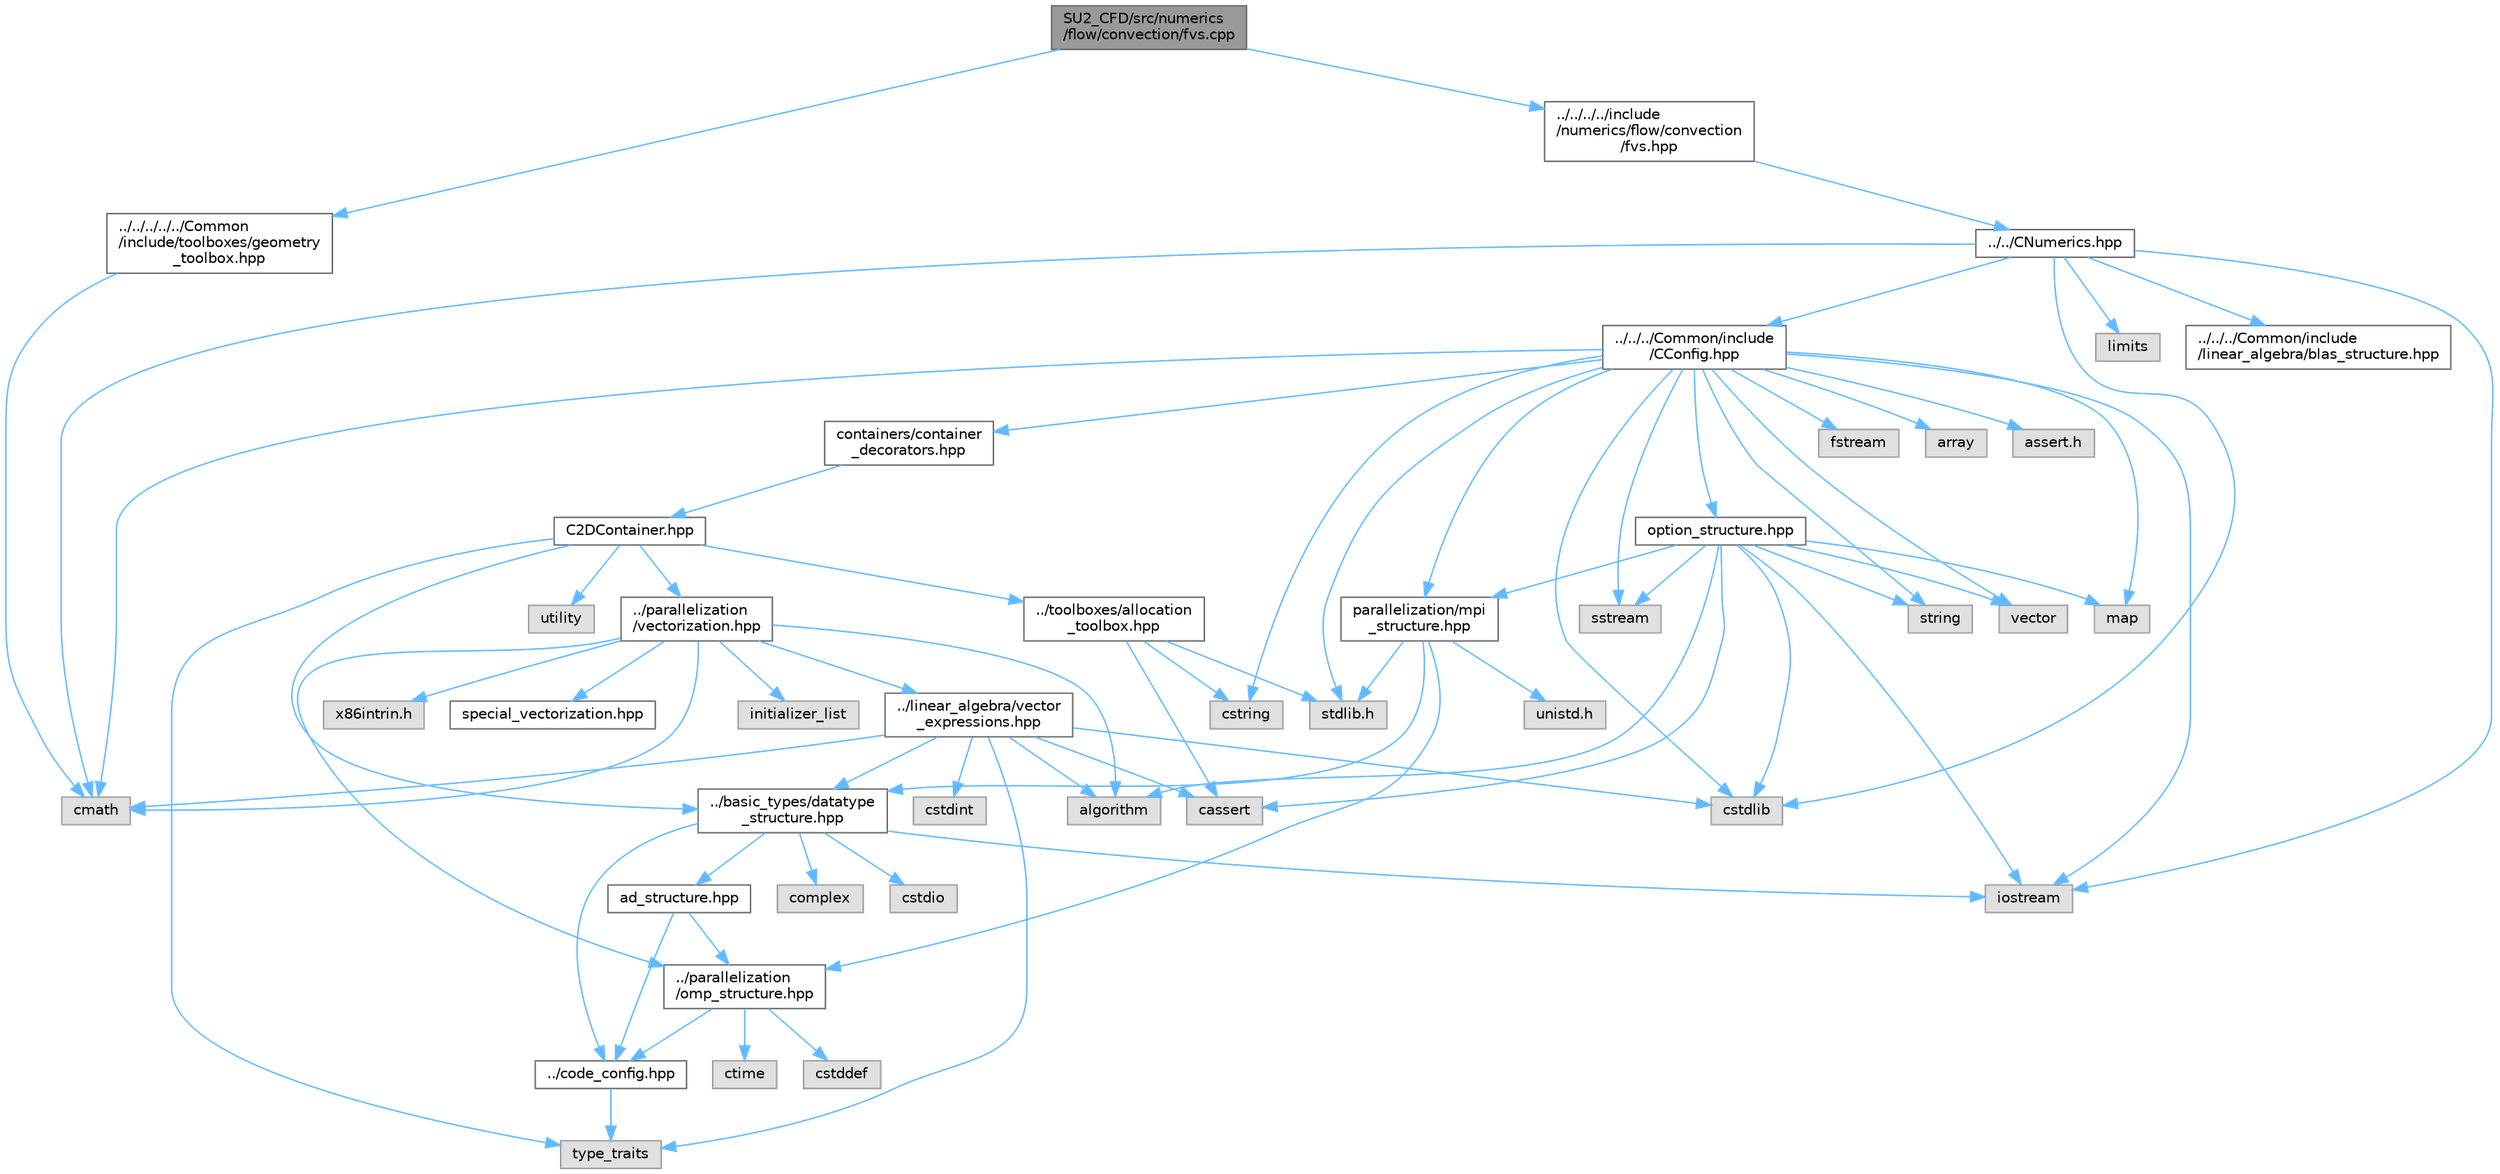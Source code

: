 digraph "SU2_CFD/src/numerics/flow/convection/fvs.cpp"
{
 // LATEX_PDF_SIZE
  bgcolor="transparent";
  edge [fontname=Helvetica,fontsize=10,labelfontname=Helvetica,labelfontsize=10];
  node [fontname=Helvetica,fontsize=10,shape=box,height=0.2,width=0.4];
  Node1 [id="Node000001",label="SU2_CFD/src/numerics\l/flow/convection/fvs.cpp",height=0.2,width=0.4,color="gray40", fillcolor="grey60", style="filled", fontcolor="black",tooltip="Implementations of Flux-Vector-Splitting schemes."];
  Node1 -> Node2 [id="edge1_Node000001_Node000002",color="steelblue1",style="solid",tooltip=" "];
  Node2 [id="Node000002",label="../../../../include\l/numerics/flow/convection\l/fvs.hpp",height=0.2,width=0.4,color="grey40", fillcolor="white", style="filled",URL="$fvs_8hpp.html",tooltip="Declarations of classes for Flux-Vector-Spliting schemes, the implementations are in fvs...."];
  Node2 -> Node3 [id="edge2_Node000002_Node000003",color="steelblue1",style="solid",tooltip=" "];
  Node3 [id="Node000003",label="../../CNumerics.hpp",height=0.2,width=0.4,color="grey40", fillcolor="white", style="filled",URL="$CNumerics_8hpp.html",tooltip="Declaration of the base numerics class, the implementation is in the CNumerics.cpp file."];
  Node3 -> Node4 [id="edge3_Node000003_Node000004",color="steelblue1",style="solid",tooltip=" "];
  Node4 [id="Node000004",label="cmath",height=0.2,width=0.4,color="grey60", fillcolor="#E0E0E0", style="filled",tooltip=" "];
  Node3 -> Node5 [id="edge4_Node000003_Node000005",color="steelblue1",style="solid",tooltip=" "];
  Node5 [id="Node000005",label="iostream",height=0.2,width=0.4,color="grey60", fillcolor="#E0E0E0", style="filled",tooltip=" "];
  Node3 -> Node6 [id="edge5_Node000003_Node000006",color="steelblue1",style="solid",tooltip=" "];
  Node6 [id="Node000006",label="limits",height=0.2,width=0.4,color="grey60", fillcolor="#E0E0E0", style="filled",tooltip=" "];
  Node3 -> Node7 [id="edge6_Node000003_Node000007",color="steelblue1",style="solid",tooltip=" "];
  Node7 [id="Node000007",label="cstdlib",height=0.2,width=0.4,color="grey60", fillcolor="#E0E0E0", style="filled",tooltip=" "];
  Node3 -> Node8 [id="edge7_Node000003_Node000008",color="steelblue1",style="solid",tooltip=" "];
  Node8 [id="Node000008",label="../../../Common/include\l/CConfig.hpp",height=0.2,width=0.4,color="grey40", fillcolor="white", style="filled",URL="$CConfig_8hpp.html",tooltip="All the information about the definition of the physical problem. The subroutines and functions are i..."];
  Node8 -> Node9 [id="edge8_Node000008_Node000009",color="steelblue1",style="solid",tooltip=" "];
  Node9 [id="Node000009",label="parallelization/mpi\l_structure.hpp",height=0.2,width=0.4,color="grey40", fillcolor="white", style="filled",URL="$mpi__structure_8hpp.html",tooltip="Headers of the mpi interface for generalized datatypes. The subroutines and functions are in the mpi_..."];
  Node9 -> Node10 [id="edge9_Node000009_Node000010",color="steelblue1",style="solid",tooltip=" "];
  Node10 [id="Node000010",label="stdlib.h",height=0.2,width=0.4,color="grey60", fillcolor="#E0E0E0", style="filled",tooltip=" "];
  Node9 -> Node11 [id="edge10_Node000009_Node000011",color="steelblue1",style="solid",tooltip=" "];
  Node11 [id="Node000011",label="../basic_types/datatype\l_structure.hpp",height=0.2,width=0.4,color="grey40", fillcolor="white", style="filled",URL="$datatype__structure_8hpp.html",tooltip="Headers for generalized datatypes, defines an interface for AD types."];
  Node11 -> Node5 [id="edge11_Node000011_Node000005",color="steelblue1",style="solid",tooltip=" "];
  Node11 -> Node12 [id="edge12_Node000011_Node000012",color="steelblue1",style="solid",tooltip=" "];
  Node12 [id="Node000012",label="complex",height=0.2,width=0.4,color="grey60", fillcolor="#E0E0E0", style="filled",tooltip=" "];
  Node11 -> Node13 [id="edge13_Node000011_Node000013",color="steelblue1",style="solid",tooltip=" "];
  Node13 [id="Node000013",label="cstdio",height=0.2,width=0.4,color="grey60", fillcolor="#E0E0E0", style="filled",tooltip=" "];
  Node11 -> Node14 [id="edge14_Node000011_Node000014",color="steelblue1",style="solid",tooltip=" "];
  Node14 [id="Node000014",label="../code_config.hpp",height=0.2,width=0.4,color="grey40", fillcolor="white", style="filled",URL="$code__config_8hpp.html",tooltip="Header file for collecting common macros, definitions and type configurations."];
  Node14 -> Node15 [id="edge15_Node000014_Node000015",color="steelblue1",style="solid",tooltip=" "];
  Node15 [id="Node000015",label="type_traits",height=0.2,width=0.4,color="grey60", fillcolor="#E0E0E0", style="filled",tooltip=" "];
  Node11 -> Node16 [id="edge16_Node000011_Node000016",color="steelblue1",style="solid",tooltip=" "];
  Node16 [id="Node000016",label="ad_structure.hpp",height=0.2,width=0.4,color="grey40", fillcolor="white", style="filled",URL="$ad__structure_8hpp.html",tooltip="Main routines for the algorithmic differentiation (AD) structure."];
  Node16 -> Node14 [id="edge17_Node000016_Node000014",color="steelblue1",style="solid",tooltip=" "];
  Node16 -> Node17 [id="edge18_Node000016_Node000017",color="steelblue1",style="solid",tooltip=" "];
  Node17 [id="Node000017",label="../parallelization\l/omp_structure.hpp",height=0.2,width=0.4,color="grey40", fillcolor="white", style="filled",URL="$omp__structure_8hpp.html",tooltip="OpenMP interface header, provides compatibility functions if the code is built without OpenMP support..."];
  Node17 -> Node18 [id="edge19_Node000017_Node000018",color="steelblue1",style="solid",tooltip=" "];
  Node18 [id="Node000018",label="cstddef",height=0.2,width=0.4,color="grey60", fillcolor="#E0E0E0", style="filled",tooltip=" "];
  Node17 -> Node14 [id="edge20_Node000017_Node000014",color="steelblue1",style="solid",tooltip=" "];
  Node17 -> Node19 [id="edge21_Node000017_Node000019",color="steelblue1",style="solid",tooltip=" "];
  Node19 [id="Node000019",label="ctime",height=0.2,width=0.4,color="grey60", fillcolor="#E0E0E0", style="filled",tooltip=" "];
  Node9 -> Node20 [id="edge22_Node000009_Node000020",color="steelblue1",style="solid",tooltip=" "];
  Node20 [id="Node000020",label="unistd.h",height=0.2,width=0.4,color="grey60", fillcolor="#E0E0E0", style="filled",tooltip=" "];
  Node9 -> Node17 [id="edge23_Node000009_Node000017",color="steelblue1",style="solid",tooltip=" "];
  Node8 -> Node5 [id="edge24_Node000008_Node000005",color="steelblue1",style="solid",tooltip=" "];
  Node8 -> Node7 [id="edge25_Node000008_Node000007",color="steelblue1",style="solid",tooltip=" "];
  Node8 -> Node21 [id="edge26_Node000008_Node000021",color="steelblue1",style="solid",tooltip=" "];
  Node21 [id="Node000021",label="fstream",height=0.2,width=0.4,color="grey60", fillcolor="#E0E0E0", style="filled",tooltip=" "];
  Node8 -> Node22 [id="edge27_Node000008_Node000022",color="steelblue1",style="solid",tooltip=" "];
  Node22 [id="Node000022",label="sstream",height=0.2,width=0.4,color="grey60", fillcolor="#E0E0E0", style="filled",tooltip=" "];
  Node8 -> Node23 [id="edge28_Node000008_Node000023",color="steelblue1",style="solid",tooltip=" "];
  Node23 [id="Node000023",label="string",height=0.2,width=0.4,color="grey60", fillcolor="#E0E0E0", style="filled",tooltip=" "];
  Node8 -> Node24 [id="edge29_Node000008_Node000024",color="steelblue1",style="solid",tooltip=" "];
  Node24 [id="Node000024",label="cstring",height=0.2,width=0.4,color="grey60", fillcolor="#E0E0E0", style="filled",tooltip=" "];
  Node8 -> Node25 [id="edge30_Node000008_Node000025",color="steelblue1",style="solid",tooltip=" "];
  Node25 [id="Node000025",label="vector",height=0.2,width=0.4,color="grey60", fillcolor="#E0E0E0", style="filled",tooltip=" "];
  Node8 -> Node26 [id="edge31_Node000008_Node000026",color="steelblue1",style="solid",tooltip=" "];
  Node26 [id="Node000026",label="array",height=0.2,width=0.4,color="grey60", fillcolor="#E0E0E0", style="filled",tooltip=" "];
  Node8 -> Node10 [id="edge32_Node000008_Node000010",color="steelblue1",style="solid",tooltip=" "];
  Node8 -> Node4 [id="edge33_Node000008_Node000004",color="steelblue1",style="solid",tooltip=" "];
  Node8 -> Node27 [id="edge34_Node000008_Node000027",color="steelblue1",style="solid",tooltip=" "];
  Node27 [id="Node000027",label="map",height=0.2,width=0.4,color="grey60", fillcolor="#E0E0E0", style="filled",tooltip=" "];
  Node8 -> Node28 [id="edge35_Node000008_Node000028",color="steelblue1",style="solid",tooltip=" "];
  Node28 [id="Node000028",label="assert.h",height=0.2,width=0.4,color="grey60", fillcolor="#E0E0E0", style="filled",tooltip=" "];
  Node8 -> Node29 [id="edge36_Node000008_Node000029",color="steelblue1",style="solid",tooltip=" "];
  Node29 [id="Node000029",label="option_structure.hpp",height=0.2,width=0.4,color="grey40", fillcolor="white", style="filled",URL="$option__structure_8hpp.html",tooltip="Defines classes for referencing options for easy input in CConfig."];
  Node29 -> Node9 [id="edge37_Node000029_Node000009",color="steelblue1",style="solid",tooltip=" "];
  Node29 -> Node5 [id="edge38_Node000029_Node000005",color="steelblue1",style="solid",tooltip=" "];
  Node29 -> Node22 [id="edge39_Node000029_Node000022",color="steelblue1",style="solid",tooltip=" "];
  Node29 -> Node23 [id="edge40_Node000029_Node000023",color="steelblue1",style="solid",tooltip=" "];
  Node29 -> Node25 [id="edge41_Node000029_Node000025",color="steelblue1",style="solid",tooltip=" "];
  Node29 -> Node27 [id="edge42_Node000029_Node000027",color="steelblue1",style="solid",tooltip=" "];
  Node29 -> Node7 [id="edge43_Node000029_Node000007",color="steelblue1",style="solid",tooltip=" "];
  Node29 -> Node30 [id="edge44_Node000029_Node000030",color="steelblue1",style="solid",tooltip=" "];
  Node30 [id="Node000030",label="algorithm",height=0.2,width=0.4,color="grey60", fillcolor="#E0E0E0", style="filled",tooltip=" "];
  Node29 -> Node31 [id="edge45_Node000029_Node000031",color="steelblue1",style="solid",tooltip=" "];
  Node31 [id="Node000031",label="cassert",height=0.2,width=0.4,color="grey60", fillcolor="#E0E0E0", style="filled",tooltip=" "];
  Node8 -> Node32 [id="edge46_Node000008_Node000032",color="steelblue1",style="solid",tooltip=" "];
  Node32 [id="Node000032",label="containers/container\l_decorators.hpp",height=0.2,width=0.4,color="grey40", fillcolor="white", style="filled",URL="$container__decorators_8hpp.html",tooltip="Collection of small classes that decorate C2DContainer to augment its functionality,..."];
  Node32 -> Node33 [id="edge47_Node000032_Node000033",color="steelblue1",style="solid",tooltip=" "];
  Node33 [id="Node000033",label="C2DContainer.hpp",height=0.2,width=0.4,color="grey40", fillcolor="white", style="filled",URL="$C2DContainer_8hpp.html",tooltip="A templated vector/matrix object."];
  Node33 -> Node34 [id="edge48_Node000033_Node000034",color="steelblue1",style="solid",tooltip=" "];
  Node34 [id="Node000034",label="../toolboxes/allocation\l_toolbox.hpp",height=0.2,width=0.4,color="grey40", fillcolor="white", style="filled",URL="$allocation__toolbox_8hpp.html",tooltip="Helper function and classes for memory allocation. Focus on portability across platforms."];
  Node34 -> Node10 [id="edge49_Node000034_Node000010",color="steelblue1",style="solid",tooltip=" "];
  Node34 -> Node24 [id="edge50_Node000034_Node000024",color="steelblue1",style="solid",tooltip=" "];
  Node34 -> Node31 [id="edge51_Node000034_Node000031",color="steelblue1",style="solid",tooltip=" "];
  Node33 -> Node11 [id="edge52_Node000033_Node000011",color="steelblue1",style="solid",tooltip=" "];
  Node33 -> Node35 [id="edge53_Node000033_Node000035",color="steelblue1",style="solid",tooltip=" "];
  Node35 [id="Node000035",label="../parallelization\l/vectorization.hpp",height=0.2,width=0.4,color="grey40", fillcolor="white", style="filled",URL="$vectorization_8hpp.html",tooltip="Implementation of a portable SIMD type."];
  Node35 -> Node36 [id="edge54_Node000035_Node000036",color="steelblue1",style="solid",tooltip=" "];
  Node36 [id="Node000036",label="../linear_algebra/vector\l_expressions.hpp",height=0.2,width=0.4,color="grey40", fillcolor="white", style="filled",URL="$vector__expressions_8hpp.html",tooltip="Expression templates for vector types with coefficient-wise operations."];
  Node36 -> Node11 [id="edge55_Node000036_Node000011",color="steelblue1",style="solid",tooltip=" "];
  Node36 -> Node15 [id="edge56_Node000036_Node000015",color="steelblue1",style="solid",tooltip=" "];
  Node36 -> Node30 [id="edge57_Node000036_Node000030",color="steelblue1",style="solid",tooltip=" "];
  Node36 -> Node31 [id="edge58_Node000036_Node000031",color="steelblue1",style="solid",tooltip=" "];
  Node36 -> Node7 [id="edge59_Node000036_Node000007",color="steelblue1",style="solid",tooltip=" "];
  Node36 -> Node4 [id="edge60_Node000036_Node000004",color="steelblue1",style="solid",tooltip=" "];
  Node36 -> Node37 [id="edge61_Node000036_Node000037",color="steelblue1",style="solid",tooltip=" "];
  Node37 [id="Node000037",label="cstdint",height=0.2,width=0.4,color="grey60", fillcolor="#E0E0E0", style="filled",tooltip=" "];
  Node35 -> Node17 [id="edge62_Node000035_Node000017",color="steelblue1",style="solid",tooltip=" "];
  Node35 -> Node38 [id="edge63_Node000035_Node000038",color="steelblue1",style="solid",tooltip=" "];
  Node38 [id="Node000038",label="initializer_list",height=0.2,width=0.4,color="grey60", fillcolor="#E0E0E0", style="filled",tooltip=" "];
  Node35 -> Node30 [id="edge64_Node000035_Node000030",color="steelblue1",style="solid",tooltip=" "];
  Node35 -> Node4 [id="edge65_Node000035_Node000004",color="steelblue1",style="solid",tooltip=" "];
  Node35 -> Node39 [id="edge66_Node000035_Node000039",color="steelblue1",style="solid",tooltip=" "];
  Node39 [id="Node000039",label="x86intrin.h",height=0.2,width=0.4,color="grey60", fillcolor="#E0E0E0", style="filled",tooltip=" "];
  Node35 -> Node40 [id="edge67_Node000035_Node000040",color="steelblue1",style="solid",tooltip=" "];
  Node40 [id="Node000040",label="special_vectorization.hpp",height=0.2,width=0.4,color="grey40", fillcolor="white", style="filled",URL="$special__vectorization_8hpp.html",tooltip="Code generator header to create specializations of simd::Array."];
  Node33 -> Node41 [id="edge68_Node000033_Node000041",color="steelblue1",style="solid",tooltip=" "];
  Node41 [id="Node000041",label="utility",height=0.2,width=0.4,color="grey60", fillcolor="#E0E0E0", style="filled",tooltip=" "];
  Node33 -> Node15 [id="edge69_Node000033_Node000015",color="steelblue1",style="solid",tooltip=" "];
  Node3 -> Node42 [id="edge70_Node000003_Node000042",color="steelblue1",style="solid",tooltip=" "];
  Node42 [id="Node000042",label="../../../Common/include\l/linear_algebra/blas_structure.hpp",height=0.2,width=0.4,color="grey40", fillcolor="white", style="filled",URL="$blas__structure_8hpp.html",tooltip="Include files and headers of the functions for matrix and vector operations, which are typically foun..."];
  Node1 -> Node43 [id="edge71_Node000001_Node000043",color="steelblue1",style="solid",tooltip=" "];
  Node43 [id="Node000043",label="../../../../../Common\l/include/toolboxes/geometry\l_toolbox.hpp",height=0.2,width=0.4,color="grey40", fillcolor="white", style="filled",URL="$geometry__toolbox_8hpp.html",tooltip="Collection of common lightweight geometry-oriented methods."];
  Node43 -> Node4 [id="edge72_Node000043_Node000004",color="steelblue1",style="solid",tooltip=" "];
}
